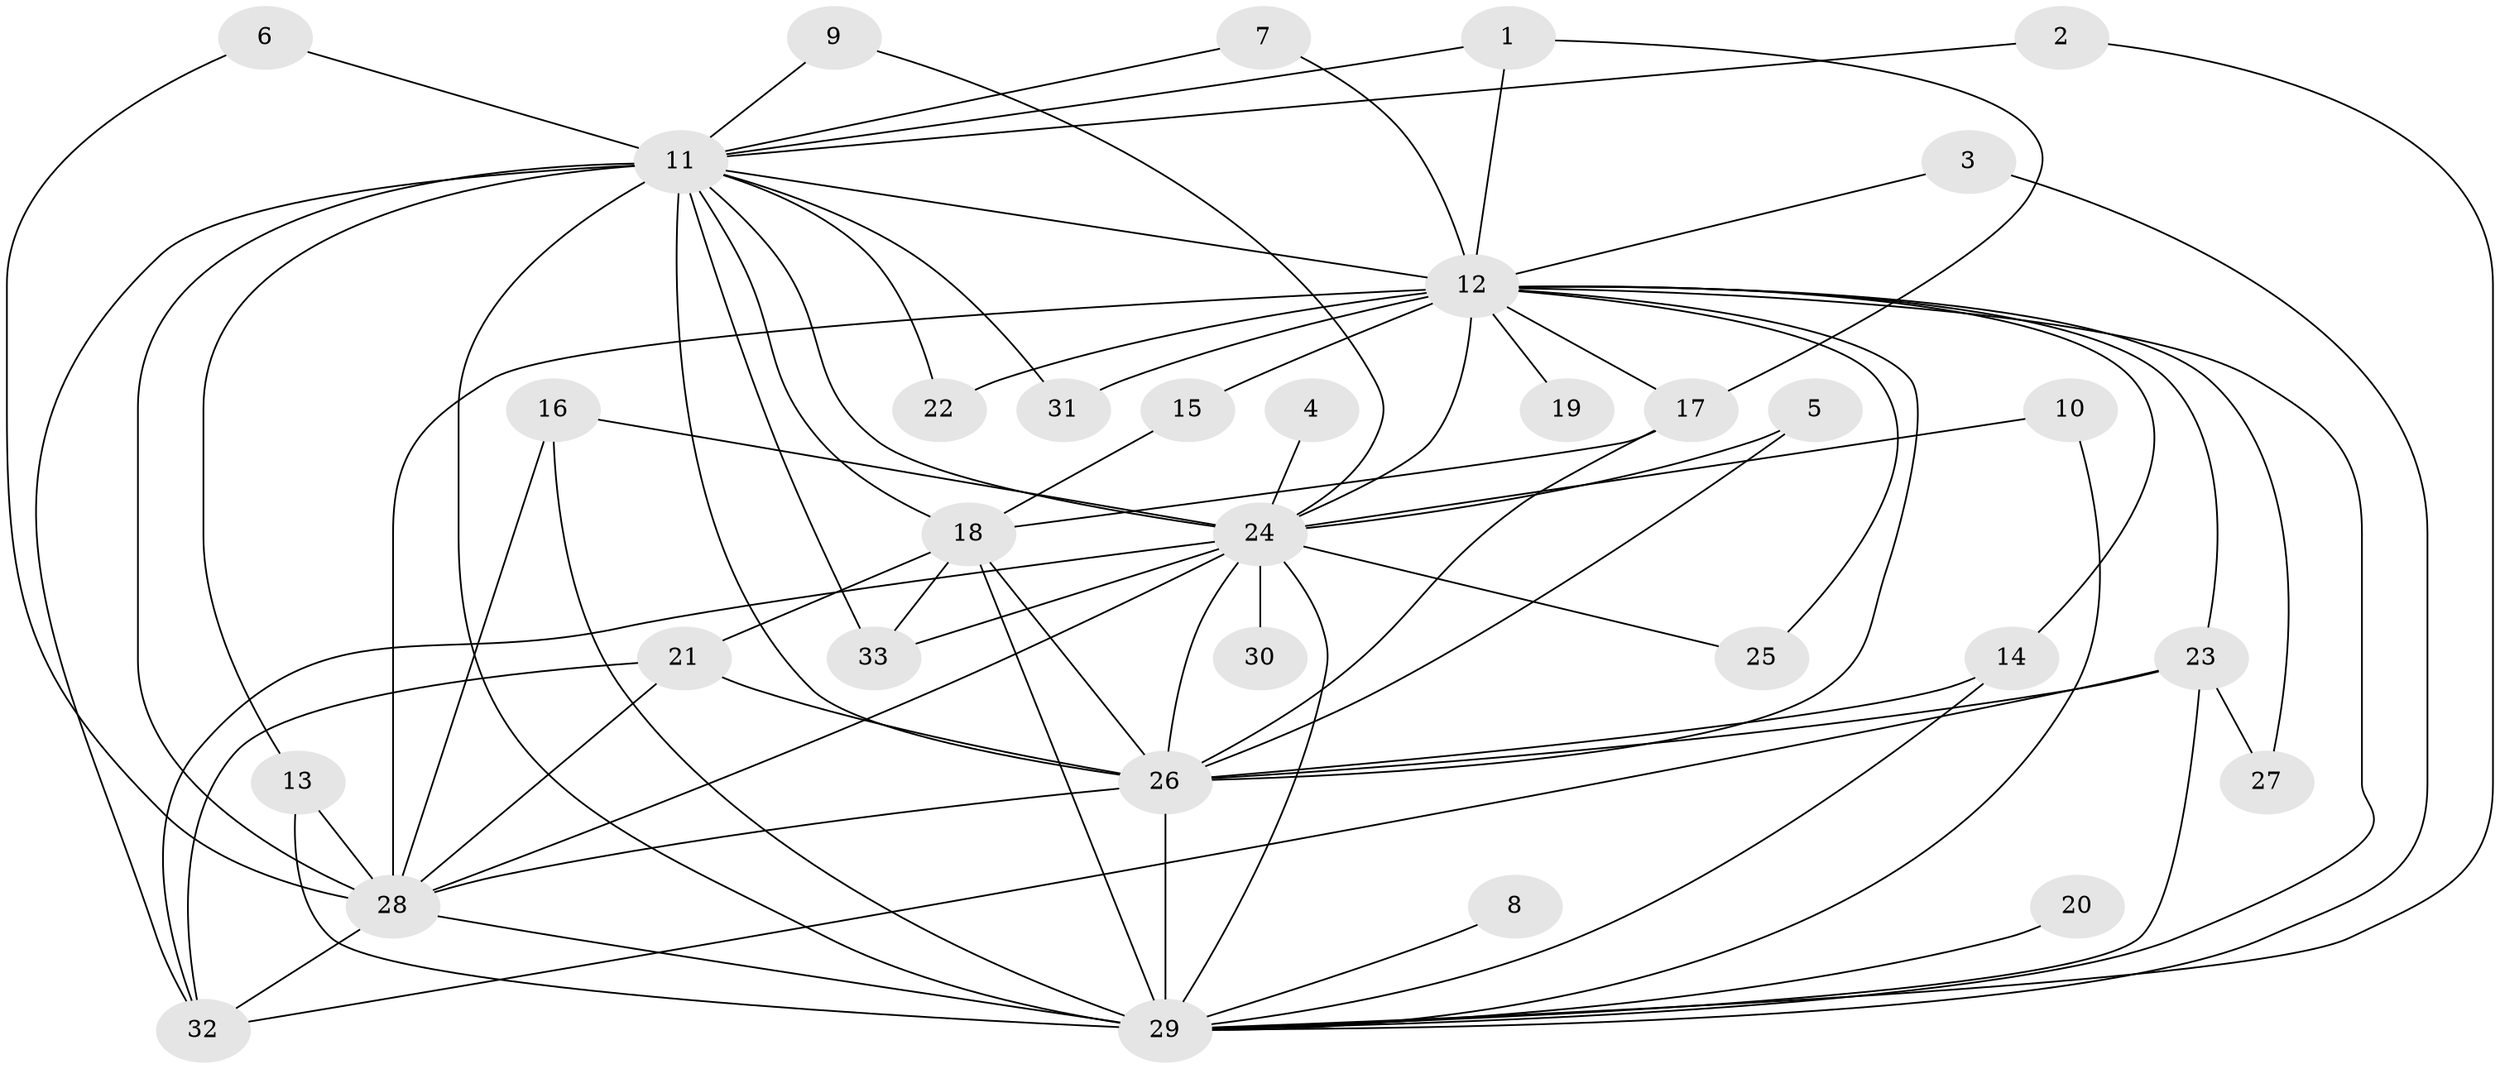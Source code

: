 // original degree distribution, {19: 0.030303030303030304, 10: 0.015151515151515152, 18: 0.015151515151515152, 16: 0.015151515151515152, 23: 0.015151515151515152, 17: 0.06060606060606061, 3: 0.21212121212121213, 2: 0.5606060606060606, 5: 0.015151515151515152, 8: 0.015151515151515152, 4: 0.045454545454545456}
// Generated by graph-tools (version 1.1) at 2025/49/03/09/25 03:49:39]
// undirected, 33 vertices, 76 edges
graph export_dot {
graph [start="1"]
  node [color=gray90,style=filled];
  1;
  2;
  3;
  4;
  5;
  6;
  7;
  8;
  9;
  10;
  11;
  12;
  13;
  14;
  15;
  16;
  17;
  18;
  19;
  20;
  21;
  22;
  23;
  24;
  25;
  26;
  27;
  28;
  29;
  30;
  31;
  32;
  33;
  1 -- 11 [weight=1.0];
  1 -- 12 [weight=1.0];
  1 -- 17 [weight=1.0];
  2 -- 11 [weight=1.0];
  2 -- 29 [weight=1.0];
  3 -- 12 [weight=1.0];
  3 -- 29 [weight=1.0];
  4 -- 24 [weight=1.0];
  5 -- 24 [weight=1.0];
  5 -- 26 [weight=1.0];
  6 -- 11 [weight=1.0];
  6 -- 28 [weight=1.0];
  7 -- 11 [weight=1.0];
  7 -- 12 [weight=1.0];
  8 -- 29 [weight=2.0];
  9 -- 11 [weight=1.0];
  9 -- 24 [weight=1.0];
  10 -- 24 [weight=1.0];
  10 -- 29 [weight=1.0];
  11 -- 12 [weight=6.0];
  11 -- 13 [weight=1.0];
  11 -- 18 [weight=2.0];
  11 -- 22 [weight=1.0];
  11 -- 24 [weight=3.0];
  11 -- 26 [weight=4.0];
  11 -- 28 [weight=4.0];
  11 -- 29 [weight=7.0];
  11 -- 31 [weight=1.0];
  11 -- 32 [weight=1.0];
  11 -- 33 [weight=1.0];
  12 -- 14 [weight=1.0];
  12 -- 15 [weight=1.0];
  12 -- 17 [weight=1.0];
  12 -- 19 [weight=1.0];
  12 -- 22 [weight=1.0];
  12 -- 23 [weight=1.0];
  12 -- 24 [weight=4.0];
  12 -- 25 [weight=1.0];
  12 -- 26 [weight=2.0];
  12 -- 27 [weight=1.0];
  12 -- 28 [weight=3.0];
  12 -- 29 [weight=4.0];
  12 -- 31 [weight=2.0];
  13 -- 28 [weight=1.0];
  13 -- 29 [weight=1.0];
  14 -- 26 [weight=1.0];
  14 -- 29 [weight=1.0];
  15 -- 18 [weight=1.0];
  16 -- 24 [weight=1.0];
  16 -- 28 [weight=1.0];
  16 -- 29 [weight=1.0];
  17 -- 18 [weight=1.0];
  17 -- 26 [weight=1.0];
  18 -- 21 [weight=1.0];
  18 -- 26 [weight=1.0];
  18 -- 29 [weight=2.0];
  18 -- 33 [weight=1.0];
  20 -- 29 [weight=2.0];
  21 -- 26 [weight=1.0];
  21 -- 28 [weight=1.0];
  21 -- 32 [weight=1.0];
  23 -- 26 [weight=1.0];
  23 -- 27 [weight=1.0];
  23 -- 29 [weight=1.0];
  23 -- 32 [weight=1.0];
  24 -- 25 [weight=1.0];
  24 -- 26 [weight=1.0];
  24 -- 28 [weight=2.0];
  24 -- 29 [weight=2.0];
  24 -- 30 [weight=1.0];
  24 -- 32 [weight=1.0];
  24 -- 33 [weight=1.0];
  26 -- 28 [weight=2.0];
  26 -- 29 [weight=3.0];
  28 -- 29 [weight=2.0];
  28 -- 32 [weight=1.0];
}
